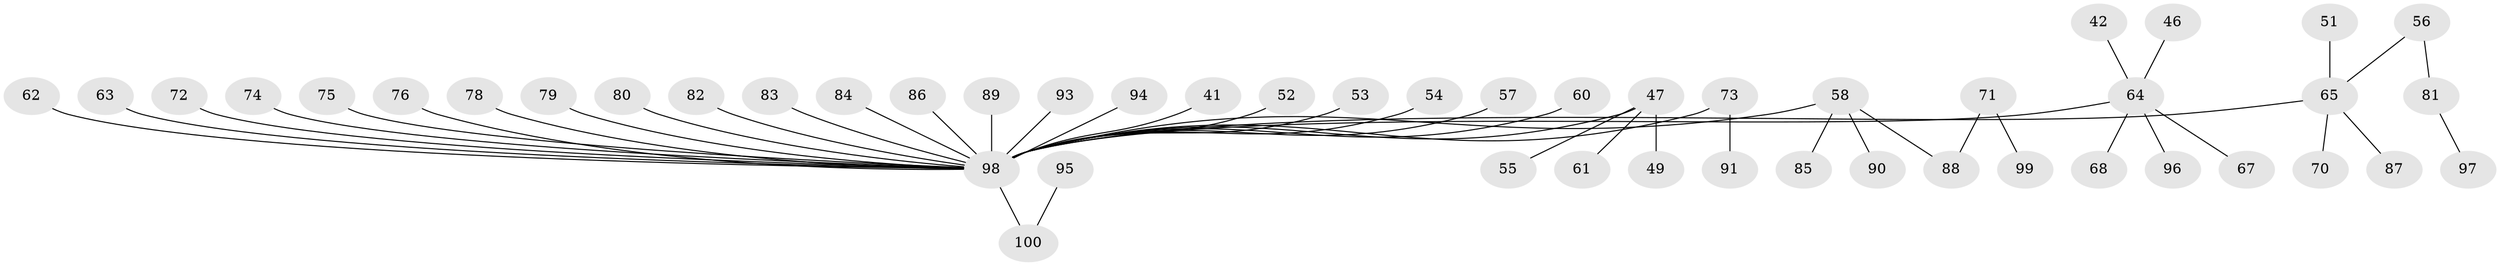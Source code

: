 // original degree distribution, {7: 0.02, 5: 0.04, 3: 0.09, 6: 0.02, 2: 0.27, 1: 0.51, 4: 0.05}
// Generated by graph-tools (version 1.1) at 2025/52/03/09/25 04:52:56]
// undirected, 50 vertices, 49 edges
graph export_dot {
graph [start="1"]
  node [color=gray90,style=filled];
  41;
  42;
  46;
  47;
  49;
  51;
  52;
  53;
  54;
  55;
  56;
  57;
  58 [super="+48"];
  60;
  61;
  62;
  63;
  64 [super="+14+15+17+30"];
  65 [super="+10+28+50"];
  67;
  68;
  70;
  71;
  72;
  73 [super="+40+59"];
  74;
  75;
  76;
  78;
  79;
  80;
  81;
  82;
  83;
  84;
  85;
  86;
  87;
  88 [super="+44"];
  89;
  90;
  91;
  93;
  94;
  95;
  96;
  97;
  98 [super="+66+69+23+33+43+36+37"];
  99;
  100 [super="+92"];
  41 -- 98;
  42 -- 64;
  46 -- 64;
  47 -- 49;
  47 -- 55;
  47 -- 61;
  47 -- 98;
  51 -- 65;
  52 -- 98;
  53 -- 98;
  54 -- 98;
  56 -- 81;
  56 -- 65;
  57 -- 98;
  58 -- 98;
  58 -- 85;
  58 -- 88;
  58 -- 90;
  60 -- 98;
  62 -- 98;
  63 -- 98;
  64 -- 68;
  64 -- 67;
  64 -- 96;
  64 -- 98;
  65 -- 87;
  65 -- 70;
  65 -- 98;
  71 -- 99;
  71 -- 88;
  72 -- 98;
  73 -- 91;
  73 -- 98;
  74 -- 98;
  75 -- 98;
  76 -- 98;
  78 -- 98;
  79 -- 98;
  80 -- 98;
  81 -- 97;
  82 -- 98;
  83 -- 98;
  84 -- 98;
  86 -- 98;
  89 -- 98;
  93 -- 98;
  94 -- 98;
  95 -- 100;
  98 -- 100;
}
